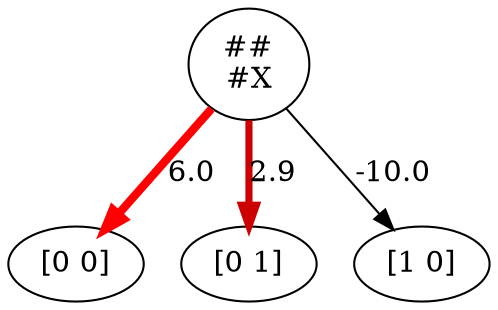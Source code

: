 digraph {
	1936826666 [label="##
#X"]
	-2126069910 [label="[0 0]"]
	1936826666 -> -2126069910 [label=6.0 color="#ff0000" penwidth=4.0]
	151774556 [label="[0 1]"]
	1936826666 -> 151774556 [label=2.9 color="#cd0000" penwidth=3.41875]
	-439509159 [label="[1 0]"]
	1936826666 -> -439509159 [label=-10.0 color="#000000" penwidth=1.0]
}
